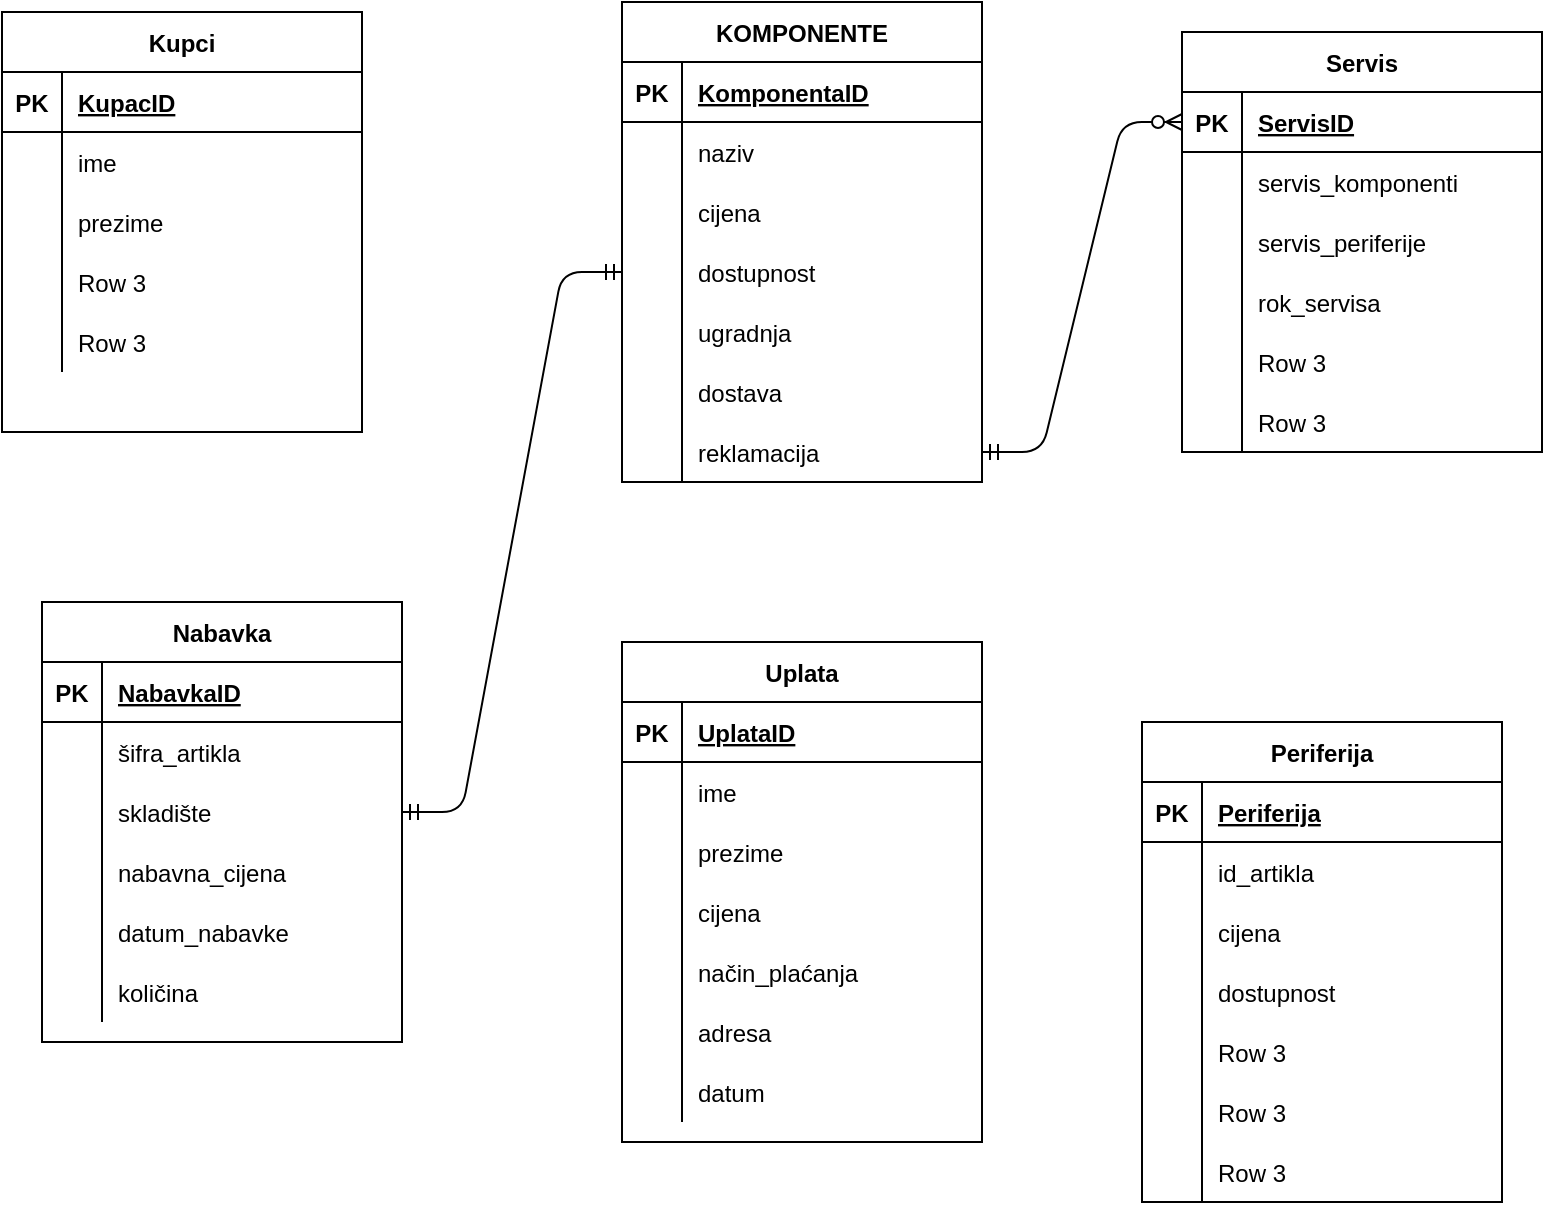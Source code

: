 <mxfile version="15.3.0" type="github">
  <diagram id="PAURH-QYAaBXtx5Qd6wN" name="Page-1">
    <mxGraphModel dx="1019" dy="555" grid="1" gridSize="10" guides="1" tooltips="1" connect="1" arrows="1" fold="1" page="1" pageScale="1" pageWidth="850" pageHeight="1100" math="0" shadow="0">
      <root>
        <mxCell id="0" />
        <mxCell id="1" parent="0" />
        <mxCell id="Yslhy3tIrCZkMZqKm0hO-14" value="Kupci" style="shape=table;startSize=30;container=1;collapsible=1;childLayout=tableLayout;fixedRows=1;rowLines=0;fontStyle=1;align=center;resizeLast=1;" parent="1" vertex="1">
          <mxGeometry x="40" y="85" width="180" height="210" as="geometry" />
        </mxCell>
        <mxCell id="Yslhy3tIrCZkMZqKm0hO-15" value="" style="shape=partialRectangle;collapsible=0;dropTarget=0;pointerEvents=0;fillColor=none;top=0;left=0;bottom=1;right=0;points=[[0,0.5],[1,0.5]];portConstraint=eastwest;" parent="Yslhy3tIrCZkMZqKm0hO-14" vertex="1">
          <mxGeometry y="30" width="180" height="30" as="geometry" />
        </mxCell>
        <mxCell id="Yslhy3tIrCZkMZqKm0hO-16" value="PK" style="shape=partialRectangle;connectable=0;fillColor=none;top=0;left=0;bottom=0;right=0;fontStyle=1;overflow=hidden;" parent="Yslhy3tIrCZkMZqKm0hO-15" vertex="1">
          <mxGeometry width="30" height="30" as="geometry">
            <mxRectangle width="30" height="30" as="alternateBounds" />
          </mxGeometry>
        </mxCell>
        <mxCell id="Yslhy3tIrCZkMZqKm0hO-17" value="KupacID" style="shape=partialRectangle;connectable=0;fillColor=none;top=0;left=0;bottom=0;right=0;align=left;spacingLeft=6;fontStyle=5;overflow=hidden;" parent="Yslhy3tIrCZkMZqKm0hO-15" vertex="1">
          <mxGeometry x="30" width="150" height="30" as="geometry">
            <mxRectangle width="150" height="30" as="alternateBounds" />
          </mxGeometry>
        </mxCell>
        <mxCell id="Yslhy3tIrCZkMZqKm0hO-18" value="" style="shape=partialRectangle;collapsible=0;dropTarget=0;pointerEvents=0;fillColor=none;top=0;left=0;bottom=0;right=0;points=[[0,0.5],[1,0.5]];portConstraint=eastwest;" parent="Yslhy3tIrCZkMZqKm0hO-14" vertex="1">
          <mxGeometry y="60" width="180" height="30" as="geometry" />
        </mxCell>
        <mxCell id="Yslhy3tIrCZkMZqKm0hO-19" value="" style="shape=partialRectangle;connectable=0;fillColor=none;top=0;left=0;bottom=0;right=0;editable=1;overflow=hidden;" parent="Yslhy3tIrCZkMZqKm0hO-18" vertex="1">
          <mxGeometry width="30" height="30" as="geometry">
            <mxRectangle width="30" height="30" as="alternateBounds" />
          </mxGeometry>
        </mxCell>
        <mxCell id="Yslhy3tIrCZkMZqKm0hO-20" value="ime" style="shape=partialRectangle;connectable=0;fillColor=none;top=0;left=0;bottom=0;right=0;align=left;spacingLeft=6;overflow=hidden;" parent="Yslhy3tIrCZkMZqKm0hO-18" vertex="1">
          <mxGeometry x="30" width="150" height="30" as="geometry">
            <mxRectangle width="150" height="30" as="alternateBounds" />
          </mxGeometry>
        </mxCell>
        <mxCell id="Yslhy3tIrCZkMZqKm0hO-21" value="" style="shape=partialRectangle;collapsible=0;dropTarget=0;pointerEvents=0;fillColor=none;top=0;left=0;bottom=0;right=0;points=[[0,0.5],[1,0.5]];portConstraint=eastwest;" parent="Yslhy3tIrCZkMZqKm0hO-14" vertex="1">
          <mxGeometry y="90" width="180" height="30" as="geometry" />
        </mxCell>
        <mxCell id="Yslhy3tIrCZkMZqKm0hO-22" value="" style="shape=partialRectangle;connectable=0;fillColor=none;top=0;left=0;bottom=0;right=0;editable=1;overflow=hidden;" parent="Yslhy3tIrCZkMZqKm0hO-21" vertex="1">
          <mxGeometry width="30" height="30" as="geometry">
            <mxRectangle width="30" height="30" as="alternateBounds" />
          </mxGeometry>
        </mxCell>
        <mxCell id="Yslhy3tIrCZkMZqKm0hO-23" value="prezime" style="shape=partialRectangle;connectable=0;fillColor=none;top=0;left=0;bottom=0;right=0;align=left;spacingLeft=6;overflow=hidden;" parent="Yslhy3tIrCZkMZqKm0hO-21" vertex="1">
          <mxGeometry x="30" width="150" height="30" as="geometry">
            <mxRectangle width="150" height="30" as="alternateBounds" />
          </mxGeometry>
        </mxCell>
        <mxCell id="Yslhy3tIrCZkMZqKm0hO-24" value="" style="shape=partialRectangle;collapsible=0;dropTarget=0;pointerEvents=0;fillColor=none;top=0;left=0;bottom=0;right=0;points=[[0,0.5],[1,0.5]];portConstraint=eastwest;" parent="Yslhy3tIrCZkMZqKm0hO-14" vertex="1">
          <mxGeometry y="120" width="180" height="30" as="geometry" />
        </mxCell>
        <mxCell id="Yslhy3tIrCZkMZqKm0hO-25" value="" style="shape=partialRectangle;connectable=0;fillColor=none;top=0;left=0;bottom=0;right=0;editable=1;overflow=hidden;" parent="Yslhy3tIrCZkMZqKm0hO-24" vertex="1">
          <mxGeometry width="30" height="30" as="geometry">
            <mxRectangle width="30" height="30" as="alternateBounds" />
          </mxGeometry>
        </mxCell>
        <mxCell id="Yslhy3tIrCZkMZqKm0hO-26" value="Row 3" style="shape=partialRectangle;connectable=0;fillColor=none;top=0;left=0;bottom=0;right=0;align=left;spacingLeft=6;overflow=hidden;" parent="Yslhy3tIrCZkMZqKm0hO-24" vertex="1">
          <mxGeometry x="30" width="150" height="30" as="geometry">
            <mxRectangle width="150" height="30" as="alternateBounds" />
          </mxGeometry>
        </mxCell>
        <mxCell id="8AgJ1wSXoi3J1mDI-W0O-97" value="" style="shape=partialRectangle;collapsible=0;dropTarget=0;pointerEvents=0;fillColor=none;top=0;left=0;bottom=0;right=0;points=[[0,0.5],[1,0.5]];portConstraint=eastwest;" vertex="1" parent="Yslhy3tIrCZkMZqKm0hO-14">
          <mxGeometry y="150" width="180" height="30" as="geometry" />
        </mxCell>
        <mxCell id="8AgJ1wSXoi3J1mDI-W0O-98" value="" style="shape=partialRectangle;connectable=0;fillColor=none;top=0;left=0;bottom=0;right=0;editable=1;overflow=hidden;" vertex="1" parent="8AgJ1wSXoi3J1mDI-W0O-97">
          <mxGeometry width="30" height="30" as="geometry">
            <mxRectangle width="30" height="30" as="alternateBounds" />
          </mxGeometry>
        </mxCell>
        <mxCell id="8AgJ1wSXoi3J1mDI-W0O-99" value="Row 3" style="shape=partialRectangle;connectable=0;fillColor=none;top=0;left=0;bottom=0;right=0;align=left;spacingLeft=6;overflow=hidden;" vertex="1" parent="8AgJ1wSXoi3J1mDI-W0O-97">
          <mxGeometry x="30" width="150" height="30" as="geometry">
            <mxRectangle width="150" height="30" as="alternateBounds" />
          </mxGeometry>
        </mxCell>
        <mxCell id="Yslhy3tIrCZkMZqKm0hO-27" value="Servis" style="shape=table;startSize=30;container=1;collapsible=1;childLayout=tableLayout;fixedRows=1;rowLines=0;fontStyle=1;align=center;resizeLast=1;" parent="1" vertex="1">
          <mxGeometry x="630" y="95" width="180" height="210" as="geometry" />
        </mxCell>
        <mxCell id="Yslhy3tIrCZkMZqKm0hO-28" value="" style="shape=partialRectangle;collapsible=0;dropTarget=0;pointerEvents=0;fillColor=none;top=0;left=0;bottom=1;right=0;points=[[0,0.5],[1,0.5]];portConstraint=eastwest;" parent="Yslhy3tIrCZkMZqKm0hO-27" vertex="1">
          <mxGeometry y="30" width="180" height="30" as="geometry" />
        </mxCell>
        <mxCell id="Yslhy3tIrCZkMZqKm0hO-29" value="PK" style="shape=partialRectangle;connectable=0;fillColor=none;top=0;left=0;bottom=0;right=0;fontStyle=1;overflow=hidden;" parent="Yslhy3tIrCZkMZqKm0hO-28" vertex="1">
          <mxGeometry width="30" height="30" as="geometry">
            <mxRectangle width="30" height="30" as="alternateBounds" />
          </mxGeometry>
        </mxCell>
        <mxCell id="Yslhy3tIrCZkMZqKm0hO-30" value="ServisID" style="shape=partialRectangle;connectable=0;fillColor=none;top=0;left=0;bottom=0;right=0;align=left;spacingLeft=6;fontStyle=5;overflow=hidden;" parent="Yslhy3tIrCZkMZqKm0hO-28" vertex="1">
          <mxGeometry x="30" width="150" height="30" as="geometry">
            <mxRectangle width="150" height="30" as="alternateBounds" />
          </mxGeometry>
        </mxCell>
        <mxCell id="Yslhy3tIrCZkMZqKm0hO-31" value="" style="shape=partialRectangle;collapsible=0;dropTarget=0;pointerEvents=0;fillColor=none;top=0;left=0;bottom=0;right=0;points=[[0,0.5],[1,0.5]];portConstraint=eastwest;" parent="Yslhy3tIrCZkMZqKm0hO-27" vertex="1">
          <mxGeometry y="60" width="180" height="30" as="geometry" />
        </mxCell>
        <mxCell id="Yslhy3tIrCZkMZqKm0hO-32" value="" style="shape=partialRectangle;connectable=0;fillColor=none;top=0;left=0;bottom=0;right=0;editable=1;overflow=hidden;" parent="Yslhy3tIrCZkMZqKm0hO-31" vertex="1">
          <mxGeometry width="30" height="30" as="geometry">
            <mxRectangle width="30" height="30" as="alternateBounds" />
          </mxGeometry>
        </mxCell>
        <mxCell id="Yslhy3tIrCZkMZqKm0hO-33" value="servis_komponenti" style="shape=partialRectangle;connectable=0;fillColor=none;top=0;left=0;bottom=0;right=0;align=left;spacingLeft=6;overflow=hidden;" parent="Yslhy3tIrCZkMZqKm0hO-31" vertex="1">
          <mxGeometry x="30" width="150" height="30" as="geometry">
            <mxRectangle width="150" height="30" as="alternateBounds" />
          </mxGeometry>
        </mxCell>
        <mxCell id="Yslhy3tIrCZkMZqKm0hO-34" value="" style="shape=partialRectangle;collapsible=0;dropTarget=0;pointerEvents=0;fillColor=none;top=0;left=0;bottom=0;right=0;points=[[0,0.5],[1,0.5]];portConstraint=eastwest;" parent="Yslhy3tIrCZkMZqKm0hO-27" vertex="1">
          <mxGeometry y="90" width="180" height="30" as="geometry" />
        </mxCell>
        <mxCell id="Yslhy3tIrCZkMZqKm0hO-35" value="" style="shape=partialRectangle;connectable=0;fillColor=none;top=0;left=0;bottom=0;right=0;editable=1;overflow=hidden;" parent="Yslhy3tIrCZkMZqKm0hO-34" vertex="1">
          <mxGeometry width="30" height="30" as="geometry">
            <mxRectangle width="30" height="30" as="alternateBounds" />
          </mxGeometry>
        </mxCell>
        <mxCell id="Yslhy3tIrCZkMZqKm0hO-36" value="servis_periferije" style="shape=partialRectangle;connectable=0;fillColor=none;top=0;left=0;bottom=0;right=0;align=left;spacingLeft=6;overflow=hidden;" parent="Yslhy3tIrCZkMZqKm0hO-34" vertex="1">
          <mxGeometry x="30" width="150" height="30" as="geometry">
            <mxRectangle width="150" height="30" as="alternateBounds" />
          </mxGeometry>
        </mxCell>
        <mxCell id="Yslhy3tIrCZkMZqKm0hO-37" value="" style="shape=partialRectangle;collapsible=0;dropTarget=0;pointerEvents=0;fillColor=none;top=0;left=0;bottom=0;right=0;points=[[0,0.5],[1,0.5]];portConstraint=eastwest;" parent="Yslhy3tIrCZkMZqKm0hO-27" vertex="1">
          <mxGeometry y="120" width="180" height="30" as="geometry" />
        </mxCell>
        <mxCell id="Yslhy3tIrCZkMZqKm0hO-38" value="" style="shape=partialRectangle;connectable=0;fillColor=none;top=0;left=0;bottom=0;right=0;editable=1;overflow=hidden;" parent="Yslhy3tIrCZkMZqKm0hO-37" vertex="1">
          <mxGeometry width="30" height="30" as="geometry">
            <mxRectangle width="30" height="30" as="alternateBounds" />
          </mxGeometry>
        </mxCell>
        <mxCell id="Yslhy3tIrCZkMZqKm0hO-39" value="rok_servisa" style="shape=partialRectangle;connectable=0;fillColor=none;top=0;left=0;bottom=0;right=0;align=left;spacingLeft=6;overflow=hidden;" parent="Yslhy3tIrCZkMZqKm0hO-37" vertex="1">
          <mxGeometry x="30" width="150" height="30" as="geometry">
            <mxRectangle width="150" height="30" as="alternateBounds" />
          </mxGeometry>
        </mxCell>
        <mxCell id="8AgJ1wSXoi3J1mDI-W0O-81" value="" style="shape=partialRectangle;collapsible=0;dropTarget=0;pointerEvents=0;fillColor=none;top=0;left=0;bottom=0;right=0;points=[[0,0.5],[1,0.5]];portConstraint=eastwest;" vertex="1" parent="Yslhy3tIrCZkMZqKm0hO-27">
          <mxGeometry y="150" width="180" height="30" as="geometry" />
        </mxCell>
        <mxCell id="8AgJ1wSXoi3J1mDI-W0O-82" value="" style="shape=partialRectangle;connectable=0;fillColor=none;top=0;left=0;bottom=0;right=0;editable=1;overflow=hidden;" vertex="1" parent="8AgJ1wSXoi3J1mDI-W0O-81">
          <mxGeometry width="30" height="30" as="geometry">
            <mxRectangle width="30" height="30" as="alternateBounds" />
          </mxGeometry>
        </mxCell>
        <mxCell id="8AgJ1wSXoi3J1mDI-W0O-83" value="Row 3" style="shape=partialRectangle;connectable=0;fillColor=none;top=0;left=0;bottom=0;right=0;align=left;spacingLeft=6;overflow=hidden;" vertex="1" parent="8AgJ1wSXoi3J1mDI-W0O-81">
          <mxGeometry x="30" width="150" height="30" as="geometry">
            <mxRectangle width="150" height="30" as="alternateBounds" />
          </mxGeometry>
        </mxCell>
        <mxCell id="8AgJ1wSXoi3J1mDI-W0O-84" value="" style="shape=partialRectangle;collapsible=0;dropTarget=0;pointerEvents=0;fillColor=none;top=0;left=0;bottom=0;right=0;points=[[0,0.5],[1,0.5]];portConstraint=eastwest;" vertex="1" parent="Yslhy3tIrCZkMZqKm0hO-27">
          <mxGeometry y="180" width="180" height="30" as="geometry" />
        </mxCell>
        <mxCell id="8AgJ1wSXoi3J1mDI-W0O-85" value="" style="shape=partialRectangle;connectable=0;fillColor=none;top=0;left=0;bottom=0;right=0;editable=1;overflow=hidden;" vertex="1" parent="8AgJ1wSXoi3J1mDI-W0O-84">
          <mxGeometry width="30" height="30" as="geometry">
            <mxRectangle width="30" height="30" as="alternateBounds" />
          </mxGeometry>
        </mxCell>
        <mxCell id="8AgJ1wSXoi3J1mDI-W0O-86" value="Row 3" style="shape=partialRectangle;connectable=0;fillColor=none;top=0;left=0;bottom=0;right=0;align=left;spacingLeft=6;overflow=hidden;" vertex="1" parent="8AgJ1wSXoi3J1mDI-W0O-84">
          <mxGeometry x="30" width="150" height="30" as="geometry">
            <mxRectangle width="150" height="30" as="alternateBounds" />
          </mxGeometry>
        </mxCell>
        <mxCell id="Yslhy3tIrCZkMZqKm0hO-40" value="Uplata" style="shape=table;startSize=30;container=1;collapsible=1;childLayout=tableLayout;fixedRows=1;rowLines=0;fontStyle=1;align=center;resizeLast=1;" parent="1" vertex="1">
          <mxGeometry x="350" y="400" width="180" height="250" as="geometry" />
        </mxCell>
        <mxCell id="Yslhy3tIrCZkMZqKm0hO-41" value="" style="shape=partialRectangle;collapsible=0;dropTarget=0;pointerEvents=0;fillColor=none;top=0;left=0;bottom=1;right=0;points=[[0,0.5],[1,0.5]];portConstraint=eastwest;" parent="Yslhy3tIrCZkMZqKm0hO-40" vertex="1">
          <mxGeometry y="30" width="180" height="30" as="geometry" />
        </mxCell>
        <mxCell id="Yslhy3tIrCZkMZqKm0hO-42" value="PK" style="shape=partialRectangle;connectable=0;fillColor=none;top=0;left=0;bottom=0;right=0;fontStyle=1;overflow=hidden;" parent="Yslhy3tIrCZkMZqKm0hO-41" vertex="1">
          <mxGeometry width="30" height="30" as="geometry">
            <mxRectangle width="30" height="30" as="alternateBounds" />
          </mxGeometry>
        </mxCell>
        <mxCell id="Yslhy3tIrCZkMZqKm0hO-43" value="UplataID" style="shape=partialRectangle;connectable=0;fillColor=none;top=0;left=0;bottom=0;right=0;align=left;spacingLeft=6;fontStyle=5;overflow=hidden;" parent="Yslhy3tIrCZkMZqKm0hO-41" vertex="1">
          <mxGeometry x="30" width="150" height="30" as="geometry">
            <mxRectangle width="150" height="30" as="alternateBounds" />
          </mxGeometry>
        </mxCell>
        <mxCell id="Yslhy3tIrCZkMZqKm0hO-44" value="" style="shape=partialRectangle;collapsible=0;dropTarget=0;pointerEvents=0;fillColor=none;top=0;left=0;bottom=0;right=0;points=[[0,0.5],[1,0.5]];portConstraint=eastwest;" parent="Yslhy3tIrCZkMZqKm0hO-40" vertex="1">
          <mxGeometry y="60" width="180" height="30" as="geometry" />
        </mxCell>
        <mxCell id="Yslhy3tIrCZkMZqKm0hO-45" value="" style="shape=partialRectangle;connectable=0;fillColor=none;top=0;left=0;bottom=0;right=0;editable=1;overflow=hidden;" parent="Yslhy3tIrCZkMZqKm0hO-44" vertex="1">
          <mxGeometry width="30" height="30" as="geometry">
            <mxRectangle width="30" height="30" as="alternateBounds" />
          </mxGeometry>
        </mxCell>
        <mxCell id="Yslhy3tIrCZkMZqKm0hO-46" value="ime" style="shape=partialRectangle;connectable=0;fillColor=none;top=0;left=0;bottom=0;right=0;align=left;spacingLeft=6;overflow=hidden;" parent="Yslhy3tIrCZkMZqKm0hO-44" vertex="1">
          <mxGeometry x="30" width="150" height="30" as="geometry">
            <mxRectangle width="150" height="30" as="alternateBounds" />
          </mxGeometry>
        </mxCell>
        <mxCell id="Yslhy3tIrCZkMZqKm0hO-47" value="" style="shape=partialRectangle;collapsible=0;dropTarget=0;pointerEvents=0;fillColor=none;top=0;left=0;bottom=0;right=0;points=[[0,0.5],[1,0.5]];portConstraint=eastwest;" parent="Yslhy3tIrCZkMZqKm0hO-40" vertex="1">
          <mxGeometry y="90" width="180" height="30" as="geometry" />
        </mxCell>
        <mxCell id="Yslhy3tIrCZkMZqKm0hO-48" value="" style="shape=partialRectangle;connectable=0;fillColor=none;top=0;left=0;bottom=0;right=0;editable=1;overflow=hidden;" parent="Yslhy3tIrCZkMZqKm0hO-47" vertex="1">
          <mxGeometry width="30" height="30" as="geometry">
            <mxRectangle width="30" height="30" as="alternateBounds" />
          </mxGeometry>
        </mxCell>
        <mxCell id="Yslhy3tIrCZkMZqKm0hO-49" value="prezime" style="shape=partialRectangle;connectable=0;fillColor=none;top=0;left=0;bottom=0;right=0;align=left;spacingLeft=6;overflow=hidden;" parent="Yslhy3tIrCZkMZqKm0hO-47" vertex="1">
          <mxGeometry x="30" width="150" height="30" as="geometry">
            <mxRectangle width="150" height="30" as="alternateBounds" />
          </mxGeometry>
        </mxCell>
        <mxCell id="Yslhy3tIrCZkMZqKm0hO-50" value="" style="shape=partialRectangle;collapsible=0;dropTarget=0;pointerEvents=0;fillColor=none;top=0;left=0;bottom=0;right=0;points=[[0,0.5],[1,0.5]];portConstraint=eastwest;" parent="Yslhy3tIrCZkMZqKm0hO-40" vertex="1">
          <mxGeometry y="120" width="180" height="30" as="geometry" />
        </mxCell>
        <mxCell id="Yslhy3tIrCZkMZqKm0hO-51" value="" style="shape=partialRectangle;connectable=0;fillColor=none;top=0;left=0;bottom=0;right=0;editable=1;overflow=hidden;" parent="Yslhy3tIrCZkMZqKm0hO-50" vertex="1">
          <mxGeometry width="30" height="30" as="geometry">
            <mxRectangle width="30" height="30" as="alternateBounds" />
          </mxGeometry>
        </mxCell>
        <mxCell id="Yslhy3tIrCZkMZqKm0hO-52" value="cijena" style="shape=partialRectangle;connectable=0;fillColor=none;top=0;left=0;bottom=0;right=0;align=left;spacingLeft=6;overflow=hidden;" parent="Yslhy3tIrCZkMZqKm0hO-50" vertex="1">
          <mxGeometry x="30" width="150" height="30" as="geometry">
            <mxRectangle width="150" height="30" as="alternateBounds" />
          </mxGeometry>
        </mxCell>
        <mxCell id="8AgJ1wSXoi3J1mDI-W0O-69" value="" style="shape=partialRectangle;collapsible=0;dropTarget=0;pointerEvents=0;fillColor=none;top=0;left=0;bottom=0;right=0;points=[[0,0.5],[1,0.5]];portConstraint=eastwest;" vertex="1" parent="Yslhy3tIrCZkMZqKm0hO-40">
          <mxGeometry y="150" width="180" height="30" as="geometry" />
        </mxCell>
        <mxCell id="8AgJ1wSXoi3J1mDI-W0O-70" value="" style="shape=partialRectangle;connectable=0;fillColor=none;top=0;left=0;bottom=0;right=0;editable=1;overflow=hidden;" vertex="1" parent="8AgJ1wSXoi3J1mDI-W0O-69">
          <mxGeometry width="30" height="30" as="geometry">
            <mxRectangle width="30" height="30" as="alternateBounds" />
          </mxGeometry>
        </mxCell>
        <mxCell id="8AgJ1wSXoi3J1mDI-W0O-71" value="način_plaćanja" style="shape=partialRectangle;connectable=0;fillColor=none;top=0;left=0;bottom=0;right=0;align=left;spacingLeft=6;overflow=hidden;" vertex="1" parent="8AgJ1wSXoi3J1mDI-W0O-69">
          <mxGeometry x="30" width="150" height="30" as="geometry">
            <mxRectangle width="150" height="30" as="alternateBounds" />
          </mxGeometry>
        </mxCell>
        <mxCell id="8AgJ1wSXoi3J1mDI-W0O-72" value="" style="shape=partialRectangle;collapsible=0;dropTarget=0;pointerEvents=0;fillColor=none;top=0;left=0;bottom=0;right=0;points=[[0,0.5],[1,0.5]];portConstraint=eastwest;" vertex="1" parent="Yslhy3tIrCZkMZqKm0hO-40">
          <mxGeometry y="180" width="180" height="30" as="geometry" />
        </mxCell>
        <mxCell id="8AgJ1wSXoi3J1mDI-W0O-73" value="" style="shape=partialRectangle;connectable=0;fillColor=none;top=0;left=0;bottom=0;right=0;editable=1;overflow=hidden;" vertex="1" parent="8AgJ1wSXoi3J1mDI-W0O-72">
          <mxGeometry width="30" height="30" as="geometry">
            <mxRectangle width="30" height="30" as="alternateBounds" />
          </mxGeometry>
        </mxCell>
        <mxCell id="8AgJ1wSXoi3J1mDI-W0O-74" value="adresa" style="shape=partialRectangle;connectable=0;fillColor=none;top=0;left=0;bottom=0;right=0;align=left;spacingLeft=6;overflow=hidden;" vertex="1" parent="8AgJ1wSXoi3J1mDI-W0O-72">
          <mxGeometry x="30" width="150" height="30" as="geometry">
            <mxRectangle width="150" height="30" as="alternateBounds" />
          </mxGeometry>
        </mxCell>
        <mxCell id="8AgJ1wSXoi3J1mDI-W0O-102" value="" style="shape=partialRectangle;collapsible=0;dropTarget=0;pointerEvents=0;fillColor=none;top=0;left=0;bottom=0;right=0;points=[[0,0.5],[1,0.5]];portConstraint=eastwest;" vertex="1" parent="Yslhy3tIrCZkMZqKm0hO-40">
          <mxGeometry y="210" width="180" height="30" as="geometry" />
        </mxCell>
        <mxCell id="8AgJ1wSXoi3J1mDI-W0O-103" value="" style="shape=partialRectangle;connectable=0;fillColor=none;top=0;left=0;bottom=0;right=0;editable=1;overflow=hidden;" vertex="1" parent="8AgJ1wSXoi3J1mDI-W0O-102">
          <mxGeometry width="30" height="30" as="geometry">
            <mxRectangle width="30" height="30" as="alternateBounds" />
          </mxGeometry>
        </mxCell>
        <mxCell id="8AgJ1wSXoi3J1mDI-W0O-104" value="datum" style="shape=partialRectangle;connectable=0;fillColor=none;top=0;left=0;bottom=0;right=0;align=left;spacingLeft=6;overflow=hidden;" vertex="1" parent="8AgJ1wSXoi3J1mDI-W0O-102">
          <mxGeometry x="30" width="150" height="30" as="geometry">
            <mxRectangle width="150" height="30" as="alternateBounds" />
          </mxGeometry>
        </mxCell>
        <mxCell id="8AgJ1wSXoi3J1mDI-W0O-1" value="Periferija" style="shape=table;startSize=30;container=1;collapsible=1;childLayout=tableLayout;fixedRows=1;rowLines=0;fontStyle=1;align=center;resizeLast=1;" vertex="1" parent="1">
          <mxGeometry x="610" y="440" width="180" height="240" as="geometry" />
        </mxCell>
        <mxCell id="8AgJ1wSXoi3J1mDI-W0O-2" value="" style="shape=partialRectangle;collapsible=0;dropTarget=0;pointerEvents=0;fillColor=none;top=0;left=0;bottom=1;right=0;points=[[0,0.5],[1,0.5]];portConstraint=eastwest;" vertex="1" parent="8AgJ1wSXoi3J1mDI-W0O-1">
          <mxGeometry y="30" width="180" height="30" as="geometry" />
        </mxCell>
        <mxCell id="8AgJ1wSXoi3J1mDI-W0O-3" value="PK" style="shape=partialRectangle;connectable=0;fillColor=none;top=0;left=0;bottom=0;right=0;fontStyle=1;overflow=hidden;" vertex="1" parent="8AgJ1wSXoi3J1mDI-W0O-2">
          <mxGeometry width="30" height="30" as="geometry">
            <mxRectangle width="30" height="30" as="alternateBounds" />
          </mxGeometry>
        </mxCell>
        <mxCell id="8AgJ1wSXoi3J1mDI-W0O-4" value="Periferija" style="shape=partialRectangle;connectable=0;fillColor=none;top=0;left=0;bottom=0;right=0;align=left;spacingLeft=6;fontStyle=5;overflow=hidden;" vertex="1" parent="8AgJ1wSXoi3J1mDI-W0O-2">
          <mxGeometry x="30" width="150" height="30" as="geometry">
            <mxRectangle width="150" height="30" as="alternateBounds" />
          </mxGeometry>
        </mxCell>
        <mxCell id="8AgJ1wSXoi3J1mDI-W0O-5" value="" style="shape=partialRectangle;collapsible=0;dropTarget=0;pointerEvents=0;fillColor=none;top=0;left=0;bottom=0;right=0;points=[[0,0.5],[1,0.5]];portConstraint=eastwest;" vertex="1" parent="8AgJ1wSXoi3J1mDI-W0O-1">
          <mxGeometry y="60" width="180" height="30" as="geometry" />
        </mxCell>
        <mxCell id="8AgJ1wSXoi3J1mDI-W0O-6" value="" style="shape=partialRectangle;connectable=0;fillColor=none;top=0;left=0;bottom=0;right=0;editable=1;overflow=hidden;" vertex="1" parent="8AgJ1wSXoi3J1mDI-W0O-5">
          <mxGeometry width="30" height="30" as="geometry">
            <mxRectangle width="30" height="30" as="alternateBounds" />
          </mxGeometry>
        </mxCell>
        <mxCell id="8AgJ1wSXoi3J1mDI-W0O-7" value="id_artikla" style="shape=partialRectangle;connectable=0;fillColor=none;top=0;left=0;bottom=0;right=0;align=left;spacingLeft=6;overflow=hidden;" vertex="1" parent="8AgJ1wSXoi3J1mDI-W0O-5">
          <mxGeometry x="30" width="150" height="30" as="geometry">
            <mxRectangle width="150" height="30" as="alternateBounds" />
          </mxGeometry>
        </mxCell>
        <mxCell id="8AgJ1wSXoi3J1mDI-W0O-8" value="" style="shape=partialRectangle;collapsible=0;dropTarget=0;pointerEvents=0;fillColor=none;top=0;left=0;bottom=0;right=0;points=[[0,0.5],[1,0.5]];portConstraint=eastwest;" vertex="1" parent="8AgJ1wSXoi3J1mDI-W0O-1">
          <mxGeometry y="90" width="180" height="30" as="geometry" />
        </mxCell>
        <mxCell id="8AgJ1wSXoi3J1mDI-W0O-9" value="" style="shape=partialRectangle;connectable=0;fillColor=none;top=0;left=0;bottom=0;right=0;editable=1;overflow=hidden;" vertex="1" parent="8AgJ1wSXoi3J1mDI-W0O-8">
          <mxGeometry width="30" height="30" as="geometry">
            <mxRectangle width="30" height="30" as="alternateBounds" />
          </mxGeometry>
        </mxCell>
        <mxCell id="8AgJ1wSXoi3J1mDI-W0O-10" value="cijena" style="shape=partialRectangle;connectable=0;fillColor=none;top=0;left=0;bottom=0;right=0;align=left;spacingLeft=6;overflow=hidden;" vertex="1" parent="8AgJ1wSXoi3J1mDI-W0O-8">
          <mxGeometry x="30" width="150" height="30" as="geometry">
            <mxRectangle width="150" height="30" as="alternateBounds" />
          </mxGeometry>
        </mxCell>
        <mxCell id="8AgJ1wSXoi3J1mDI-W0O-11" value="" style="shape=partialRectangle;collapsible=0;dropTarget=0;pointerEvents=0;fillColor=none;top=0;left=0;bottom=0;right=0;points=[[0,0.5],[1,0.5]];portConstraint=eastwest;" vertex="1" parent="8AgJ1wSXoi3J1mDI-W0O-1">
          <mxGeometry y="120" width="180" height="30" as="geometry" />
        </mxCell>
        <mxCell id="8AgJ1wSXoi3J1mDI-W0O-12" value="" style="shape=partialRectangle;connectable=0;fillColor=none;top=0;left=0;bottom=0;right=0;editable=1;overflow=hidden;" vertex="1" parent="8AgJ1wSXoi3J1mDI-W0O-11">
          <mxGeometry width="30" height="30" as="geometry">
            <mxRectangle width="30" height="30" as="alternateBounds" />
          </mxGeometry>
        </mxCell>
        <mxCell id="8AgJ1wSXoi3J1mDI-W0O-13" value="dostupnost" style="shape=partialRectangle;connectable=0;fillColor=none;top=0;left=0;bottom=0;right=0;align=left;spacingLeft=6;overflow=hidden;" vertex="1" parent="8AgJ1wSXoi3J1mDI-W0O-11">
          <mxGeometry x="30" width="150" height="30" as="geometry">
            <mxRectangle width="150" height="30" as="alternateBounds" />
          </mxGeometry>
        </mxCell>
        <mxCell id="8AgJ1wSXoi3J1mDI-W0O-29" value="" style="shape=partialRectangle;collapsible=0;dropTarget=0;pointerEvents=0;fillColor=none;top=0;left=0;bottom=0;right=0;points=[[0,0.5],[1,0.5]];portConstraint=eastwest;" vertex="1" parent="8AgJ1wSXoi3J1mDI-W0O-1">
          <mxGeometry y="150" width="180" height="30" as="geometry" />
        </mxCell>
        <mxCell id="8AgJ1wSXoi3J1mDI-W0O-30" value="" style="shape=partialRectangle;connectable=0;fillColor=none;top=0;left=0;bottom=0;right=0;editable=1;overflow=hidden;" vertex="1" parent="8AgJ1wSXoi3J1mDI-W0O-29">
          <mxGeometry width="30" height="30" as="geometry">
            <mxRectangle width="30" height="30" as="alternateBounds" />
          </mxGeometry>
        </mxCell>
        <mxCell id="8AgJ1wSXoi3J1mDI-W0O-31" value="Row 3" style="shape=partialRectangle;connectable=0;fillColor=none;top=0;left=0;bottom=0;right=0;align=left;spacingLeft=6;overflow=hidden;" vertex="1" parent="8AgJ1wSXoi3J1mDI-W0O-29">
          <mxGeometry x="30" width="150" height="30" as="geometry">
            <mxRectangle width="150" height="30" as="alternateBounds" />
          </mxGeometry>
        </mxCell>
        <mxCell id="8AgJ1wSXoi3J1mDI-W0O-91" value="" style="shape=partialRectangle;collapsible=0;dropTarget=0;pointerEvents=0;fillColor=none;top=0;left=0;bottom=0;right=0;points=[[0,0.5],[1,0.5]];portConstraint=eastwest;" vertex="1" parent="8AgJ1wSXoi3J1mDI-W0O-1">
          <mxGeometry y="180" width="180" height="30" as="geometry" />
        </mxCell>
        <mxCell id="8AgJ1wSXoi3J1mDI-W0O-92" value="" style="shape=partialRectangle;connectable=0;fillColor=none;top=0;left=0;bottom=0;right=0;editable=1;overflow=hidden;" vertex="1" parent="8AgJ1wSXoi3J1mDI-W0O-91">
          <mxGeometry width="30" height="30" as="geometry">
            <mxRectangle width="30" height="30" as="alternateBounds" />
          </mxGeometry>
        </mxCell>
        <mxCell id="8AgJ1wSXoi3J1mDI-W0O-93" value="Row 3" style="shape=partialRectangle;connectable=0;fillColor=none;top=0;left=0;bottom=0;right=0;align=left;spacingLeft=6;overflow=hidden;" vertex="1" parent="8AgJ1wSXoi3J1mDI-W0O-91">
          <mxGeometry x="30" width="150" height="30" as="geometry">
            <mxRectangle width="150" height="30" as="alternateBounds" />
          </mxGeometry>
        </mxCell>
        <mxCell id="8AgJ1wSXoi3J1mDI-W0O-94" value="" style="shape=partialRectangle;collapsible=0;dropTarget=0;pointerEvents=0;fillColor=none;top=0;left=0;bottom=0;right=0;points=[[0,0.5],[1,0.5]];portConstraint=eastwest;" vertex="1" parent="8AgJ1wSXoi3J1mDI-W0O-1">
          <mxGeometry y="210" width="180" height="30" as="geometry" />
        </mxCell>
        <mxCell id="8AgJ1wSXoi3J1mDI-W0O-95" value="" style="shape=partialRectangle;connectable=0;fillColor=none;top=0;left=0;bottom=0;right=0;editable=1;overflow=hidden;" vertex="1" parent="8AgJ1wSXoi3J1mDI-W0O-94">
          <mxGeometry width="30" height="30" as="geometry">
            <mxRectangle width="30" height="30" as="alternateBounds" />
          </mxGeometry>
        </mxCell>
        <mxCell id="8AgJ1wSXoi3J1mDI-W0O-96" value="Row 3" style="shape=partialRectangle;connectable=0;fillColor=none;top=0;left=0;bottom=0;right=0;align=left;spacingLeft=6;overflow=hidden;" vertex="1" parent="8AgJ1wSXoi3J1mDI-W0O-94">
          <mxGeometry x="30" width="150" height="30" as="geometry">
            <mxRectangle width="150" height="30" as="alternateBounds" />
          </mxGeometry>
        </mxCell>
        <mxCell id="8AgJ1wSXoi3J1mDI-W0O-14" value="Nabavka" style="shape=table;startSize=30;container=1;collapsible=1;childLayout=tableLayout;fixedRows=1;rowLines=0;fontStyle=1;align=center;resizeLast=1;" vertex="1" parent="1">
          <mxGeometry x="60" y="380" width="180" height="220" as="geometry" />
        </mxCell>
        <mxCell id="8AgJ1wSXoi3J1mDI-W0O-15" value="" style="shape=partialRectangle;collapsible=0;dropTarget=0;pointerEvents=0;fillColor=none;top=0;left=0;bottom=1;right=0;points=[[0,0.5],[1,0.5]];portConstraint=eastwest;" vertex="1" parent="8AgJ1wSXoi3J1mDI-W0O-14">
          <mxGeometry y="30" width="180" height="30" as="geometry" />
        </mxCell>
        <mxCell id="8AgJ1wSXoi3J1mDI-W0O-16" value="PK" style="shape=partialRectangle;connectable=0;fillColor=none;top=0;left=0;bottom=0;right=0;fontStyle=1;overflow=hidden;" vertex="1" parent="8AgJ1wSXoi3J1mDI-W0O-15">
          <mxGeometry width="30" height="30" as="geometry">
            <mxRectangle width="30" height="30" as="alternateBounds" />
          </mxGeometry>
        </mxCell>
        <mxCell id="8AgJ1wSXoi3J1mDI-W0O-17" value="NabavkaID" style="shape=partialRectangle;connectable=0;fillColor=none;top=0;left=0;bottom=0;right=0;align=left;spacingLeft=6;fontStyle=5;overflow=hidden;" vertex="1" parent="8AgJ1wSXoi3J1mDI-W0O-15">
          <mxGeometry x="30" width="150" height="30" as="geometry">
            <mxRectangle width="150" height="30" as="alternateBounds" />
          </mxGeometry>
        </mxCell>
        <mxCell id="8AgJ1wSXoi3J1mDI-W0O-18" value="" style="shape=partialRectangle;collapsible=0;dropTarget=0;pointerEvents=0;fillColor=none;top=0;left=0;bottom=0;right=0;points=[[0,0.5],[1,0.5]];portConstraint=eastwest;" vertex="1" parent="8AgJ1wSXoi3J1mDI-W0O-14">
          <mxGeometry y="60" width="180" height="30" as="geometry" />
        </mxCell>
        <mxCell id="8AgJ1wSXoi3J1mDI-W0O-19" value="" style="shape=partialRectangle;connectable=0;fillColor=none;top=0;left=0;bottom=0;right=0;editable=1;overflow=hidden;" vertex="1" parent="8AgJ1wSXoi3J1mDI-W0O-18">
          <mxGeometry width="30" height="30" as="geometry">
            <mxRectangle width="30" height="30" as="alternateBounds" />
          </mxGeometry>
        </mxCell>
        <mxCell id="8AgJ1wSXoi3J1mDI-W0O-20" value="šifra_artikla" style="shape=partialRectangle;connectable=0;fillColor=none;top=0;left=0;bottom=0;right=0;align=left;spacingLeft=6;overflow=hidden;" vertex="1" parent="8AgJ1wSXoi3J1mDI-W0O-18">
          <mxGeometry x="30" width="150" height="30" as="geometry">
            <mxRectangle width="150" height="30" as="alternateBounds" />
          </mxGeometry>
        </mxCell>
        <mxCell id="8AgJ1wSXoi3J1mDI-W0O-21" value="" style="shape=partialRectangle;collapsible=0;dropTarget=0;pointerEvents=0;fillColor=none;top=0;left=0;bottom=0;right=0;points=[[0,0.5],[1,0.5]];portConstraint=eastwest;" vertex="1" parent="8AgJ1wSXoi3J1mDI-W0O-14">
          <mxGeometry y="90" width="180" height="30" as="geometry" />
        </mxCell>
        <mxCell id="8AgJ1wSXoi3J1mDI-W0O-22" value="" style="shape=partialRectangle;connectable=0;fillColor=none;top=0;left=0;bottom=0;right=0;editable=1;overflow=hidden;" vertex="1" parent="8AgJ1wSXoi3J1mDI-W0O-21">
          <mxGeometry width="30" height="30" as="geometry">
            <mxRectangle width="30" height="30" as="alternateBounds" />
          </mxGeometry>
        </mxCell>
        <mxCell id="8AgJ1wSXoi3J1mDI-W0O-23" value="skladište" style="shape=partialRectangle;connectable=0;fillColor=none;top=0;left=0;bottom=0;right=0;align=left;spacingLeft=6;overflow=hidden;" vertex="1" parent="8AgJ1wSXoi3J1mDI-W0O-21">
          <mxGeometry x="30" width="150" height="30" as="geometry">
            <mxRectangle width="150" height="30" as="alternateBounds" />
          </mxGeometry>
        </mxCell>
        <mxCell id="8AgJ1wSXoi3J1mDI-W0O-24" value="" style="shape=partialRectangle;collapsible=0;dropTarget=0;pointerEvents=0;fillColor=none;top=0;left=0;bottom=0;right=0;points=[[0,0.5],[1,0.5]];portConstraint=eastwest;" vertex="1" parent="8AgJ1wSXoi3J1mDI-W0O-14">
          <mxGeometry y="120" width="180" height="30" as="geometry" />
        </mxCell>
        <mxCell id="8AgJ1wSXoi3J1mDI-W0O-25" value="" style="shape=partialRectangle;connectable=0;fillColor=none;top=0;left=0;bottom=0;right=0;editable=1;overflow=hidden;" vertex="1" parent="8AgJ1wSXoi3J1mDI-W0O-24">
          <mxGeometry width="30" height="30" as="geometry">
            <mxRectangle width="30" height="30" as="alternateBounds" />
          </mxGeometry>
        </mxCell>
        <mxCell id="8AgJ1wSXoi3J1mDI-W0O-26" value="nabavna_cijena" style="shape=partialRectangle;connectable=0;fillColor=none;top=0;left=0;bottom=0;right=0;align=left;spacingLeft=6;overflow=hidden;" vertex="1" parent="8AgJ1wSXoi3J1mDI-W0O-24">
          <mxGeometry x="30" width="150" height="30" as="geometry">
            <mxRectangle width="150" height="30" as="alternateBounds" />
          </mxGeometry>
        </mxCell>
        <mxCell id="8AgJ1wSXoi3J1mDI-W0O-75" value="" style="shape=partialRectangle;collapsible=0;dropTarget=0;pointerEvents=0;fillColor=none;top=0;left=0;bottom=0;right=0;points=[[0,0.5],[1,0.5]];portConstraint=eastwest;" vertex="1" parent="8AgJ1wSXoi3J1mDI-W0O-14">
          <mxGeometry y="150" width="180" height="30" as="geometry" />
        </mxCell>
        <mxCell id="8AgJ1wSXoi3J1mDI-W0O-76" value="" style="shape=partialRectangle;connectable=0;fillColor=none;top=0;left=0;bottom=0;right=0;editable=1;overflow=hidden;" vertex="1" parent="8AgJ1wSXoi3J1mDI-W0O-75">
          <mxGeometry width="30" height="30" as="geometry">
            <mxRectangle width="30" height="30" as="alternateBounds" />
          </mxGeometry>
        </mxCell>
        <mxCell id="8AgJ1wSXoi3J1mDI-W0O-77" value="datum_nabavke" style="shape=partialRectangle;connectable=0;fillColor=none;top=0;left=0;bottom=0;right=0;align=left;spacingLeft=6;overflow=hidden;" vertex="1" parent="8AgJ1wSXoi3J1mDI-W0O-75">
          <mxGeometry x="30" width="150" height="30" as="geometry">
            <mxRectangle width="150" height="30" as="alternateBounds" />
          </mxGeometry>
        </mxCell>
        <mxCell id="8AgJ1wSXoi3J1mDI-W0O-78" value="" style="shape=partialRectangle;collapsible=0;dropTarget=0;pointerEvents=0;fillColor=none;top=0;left=0;bottom=0;right=0;points=[[0,0.5],[1,0.5]];portConstraint=eastwest;" vertex="1" parent="8AgJ1wSXoi3J1mDI-W0O-14">
          <mxGeometry y="180" width="180" height="30" as="geometry" />
        </mxCell>
        <mxCell id="8AgJ1wSXoi3J1mDI-W0O-79" value="" style="shape=partialRectangle;connectable=0;fillColor=none;top=0;left=0;bottom=0;right=0;editable=1;overflow=hidden;" vertex="1" parent="8AgJ1wSXoi3J1mDI-W0O-78">
          <mxGeometry width="30" height="30" as="geometry">
            <mxRectangle width="30" height="30" as="alternateBounds" />
          </mxGeometry>
        </mxCell>
        <mxCell id="8AgJ1wSXoi3J1mDI-W0O-80" value="količina" style="shape=partialRectangle;connectable=0;fillColor=none;top=0;left=0;bottom=0;right=0;align=left;spacingLeft=6;overflow=hidden;" vertex="1" parent="8AgJ1wSXoi3J1mDI-W0O-78">
          <mxGeometry x="30" width="150" height="30" as="geometry">
            <mxRectangle width="150" height="30" as="alternateBounds" />
          </mxGeometry>
        </mxCell>
        <mxCell id="8AgJ1wSXoi3J1mDI-W0O-38" value="" style="shape=partialRectangle;collapsible=0;dropTarget=0;pointerEvents=0;fillColor=none;top=0;left=0;bottom=0;right=0;points=[[0,0.5],[1,0.5]];portConstraint=eastwest;" vertex="1" parent="1">
          <mxGeometry x="90" y="250" width="190" height="30" as="geometry" />
        </mxCell>
        <mxCell id="8AgJ1wSXoi3J1mDI-W0O-39" value="&#xa;&#xa;" style="shape=partialRectangle;connectable=0;fillColor=none;top=0;left=0;bottom=0;right=0;editable=1;overflow=hidden;" vertex="1" parent="8AgJ1wSXoi3J1mDI-W0O-38">
          <mxGeometry width="30" height="30" as="geometry">
            <mxRectangle width="30" height="30" as="alternateBounds" />
          </mxGeometry>
        </mxCell>
        <mxCell id="8AgJ1wSXoi3J1mDI-W0O-47" value="KOMPONENTE" style="shape=table;startSize=30;container=1;collapsible=1;childLayout=tableLayout;fixedRows=1;rowLines=0;fontStyle=1;align=center;resizeLast=1;" vertex="1" parent="1">
          <mxGeometry x="350" y="80" width="180" height="240" as="geometry" />
        </mxCell>
        <mxCell id="8AgJ1wSXoi3J1mDI-W0O-48" value="" style="shape=partialRectangle;collapsible=0;dropTarget=0;pointerEvents=0;fillColor=none;top=0;left=0;bottom=1;right=0;points=[[0,0.5],[1,0.5]];portConstraint=eastwest;" vertex="1" parent="8AgJ1wSXoi3J1mDI-W0O-47">
          <mxGeometry y="30" width="180" height="30" as="geometry" />
        </mxCell>
        <mxCell id="8AgJ1wSXoi3J1mDI-W0O-49" value="PK" style="shape=partialRectangle;connectable=0;fillColor=none;top=0;left=0;bottom=0;right=0;fontStyle=1;overflow=hidden;" vertex="1" parent="8AgJ1wSXoi3J1mDI-W0O-48">
          <mxGeometry width="30" height="30" as="geometry">
            <mxRectangle width="30" height="30" as="alternateBounds" />
          </mxGeometry>
        </mxCell>
        <mxCell id="8AgJ1wSXoi3J1mDI-W0O-50" value="KomponentaID" style="shape=partialRectangle;connectable=0;fillColor=none;top=0;left=0;bottom=0;right=0;align=left;spacingLeft=6;fontStyle=5;overflow=hidden;" vertex="1" parent="8AgJ1wSXoi3J1mDI-W0O-48">
          <mxGeometry x="30" width="150" height="30" as="geometry">
            <mxRectangle width="150" height="30" as="alternateBounds" />
          </mxGeometry>
        </mxCell>
        <mxCell id="8AgJ1wSXoi3J1mDI-W0O-51" value="" style="shape=partialRectangle;collapsible=0;dropTarget=0;pointerEvents=0;fillColor=none;top=0;left=0;bottom=0;right=0;points=[[0,0.5],[1,0.5]];portConstraint=eastwest;" vertex="1" parent="8AgJ1wSXoi3J1mDI-W0O-47">
          <mxGeometry y="60" width="180" height="30" as="geometry" />
        </mxCell>
        <mxCell id="8AgJ1wSXoi3J1mDI-W0O-52" value="" style="shape=partialRectangle;connectable=0;fillColor=none;top=0;left=0;bottom=0;right=0;editable=1;overflow=hidden;" vertex="1" parent="8AgJ1wSXoi3J1mDI-W0O-51">
          <mxGeometry width="30" height="30" as="geometry">
            <mxRectangle width="30" height="30" as="alternateBounds" />
          </mxGeometry>
        </mxCell>
        <mxCell id="8AgJ1wSXoi3J1mDI-W0O-53" value="naziv" style="shape=partialRectangle;connectable=0;fillColor=none;top=0;left=0;bottom=0;right=0;align=left;spacingLeft=6;overflow=hidden;" vertex="1" parent="8AgJ1wSXoi3J1mDI-W0O-51">
          <mxGeometry x="30" width="150" height="30" as="geometry">
            <mxRectangle width="150" height="30" as="alternateBounds" />
          </mxGeometry>
        </mxCell>
        <mxCell id="8AgJ1wSXoi3J1mDI-W0O-54" value="" style="shape=partialRectangle;collapsible=0;dropTarget=0;pointerEvents=0;fillColor=none;top=0;left=0;bottom=0;right=0;points=[[0,0.5],[1,0.5]];portConstraint=eastwest;" vertex="1" parent="8AgJ1wSXoi3J1mDI-W0O-47">
          <mxGeometry y="90" width="180" height="30" as="geometry" />
        </mxCell>
        <mxCell id="8AgJ1wSXoi3J1mDI-W0O-55" value="" style="shape=partialRectangle;connectable=0;fillColor=none;top=0;left=0;bottom=0;right=0;editable=1;overflow=hidden;" vertex="1" parent="8AgJ1wSXoi3J1mDI-W0O-54">
          <mxGeometry width="30" height="30" as="geometry">
            <mxRectangle width="30" height="30" as="alternateBounds" />
          </mxGeometry>
        </mxCell>
        <mxCell id="8AgJ1wSXoi3J1mDI-W0O-56" value="cijena" style="shape=partialRectangle;connectable=0;fillColor=none;top=0;left=0;bottom=0;right=0;align=left;spacingLeft=6;overflow=hidden;" vertex="1" parent="8AgJ1wSXoi3J1mDI-W0O-54">
          <mxGeometry x="30" width="150" height="30" as="geometry">
            <mxRectangle width="150" height="30" as="alternateBounds" />
          </mxGeometry>
        </mxCell>
        <mxCell id="8AgJ1wSXoi3J1mDI-W0O-57" value="" style="shape=partialRectangle;collapsible=0;dropTarget=0;pointerEvents=0;fillColor=none;top=0;left=0;bottom=0;right=0;points=[[0,0.5],[1,0.5]];portConstraint=eastwest;" vertex="1" parent="8AgJ1wSXoi3J1mDI-W0O-47">
          <mxGeometry y="120" width="180" height="30" as="geometry" />
        </mxCell>
        <mxCell id="8AgJ1wSXoi3J1mDI-W0O-58" value="" style="shape=partialRectangle;connectable=0;fillColor=none;top=0;left=0;bottom=0;right=0;editable=1;overflow=hidden;" vertex="1" parent="8AgJ1wSXoi3J1mDI-W0O-57">
          <mxGeometry width="30" height="30" as="geometry">
            <mxRectangle width="30" height="30" as="alternateBounds" />
          </mxGeometry>
        </mxCell>
        <mxCell id="8AgJ1wSXoi3J1mDI-W0O-59" value="dostupnost" style="shape=partialRectangle;connectable=0;fillColor=none;top=0;left=0;bottom=0;right=0;align=left;spacingLeft=6;overflow=hidden;" vertex="1" parent="8AgJ1wSXoi3J1mDI-W0O-57">
          <mxGeometry x="30" width="150" height="30" as="geometry">
            <mxRectangle width="150" height="30" as="alternateBounds" />
          </mxGeometry>
        </mxCell>
        <mxCell id="8AgJ1wSXoi3J1mDI-W0O-60" value="" style="shape=partialRectangle;collapsible=0;dropTarget=0;pointerEvents=0;fillColor=none;top=0;left=0;bottom=0;right=0;points=[[0,0.5],[1,0.5]];portConstraint=eastwest;" vertex="1" parent="8AgJ1wSXoi3J1mDI-W0O-47">
          <mxGeometry y="150" width="180" height="30" as="geometry" />
        </mxCell>
        <mxCell id="8AgJ1wSXoi3J1mDI-W0O-61" value="" style="shape=partialRectangle;connectable=0;fillColor=none;top=0;left=0;bottom=0;right=0;editable=1;overflow=hidden;" vertex="1" parent="8AgJ1wSXoi3J1mDI-W0O-60">
          <mxGeometry width="30" height="30" as="geometry">
            <mxRectangle width="30" height="30" as="alternateBounds" />
          </mxGeometry>
        </mxCell>
        <mxCell id="8AgJ1wSXoi3J1mDI-W0O-62" value="ugradnja" style="shape=partialRectangle;connectable=0;fillColor=none;top=0;left=0;bottom=0;right=0;align=left;spacingLeft=6;overflow=hidden;" vertex="1" parent="8AgJ1wSXoi3J1mDI-W0O-60">
          <mxGeometry x="30" width="150" height="30" as="geometry">
            <mxRectangle width="150" height="30" as="alternateBounds" />
          </mxGeometry>
        </mxCell>
        <mxCell id="8AgJ1wSXoi3J1mDI-W0O-63" value="" style="shape=partialRectangle;collapsible=0;dropTarget=0;pointerEvents=0;fillColor=none;top=0;left=0;bottom=0;right=0;points=[[0,0.5],[1,0.5]];portConstraint=eastwest;" vertex="1" parent="8AgJ1wSXoi3J1mDI-W0O-47">
          <mxGeometry y="180" width="180" height="30" as="geometry" />
        </mxCell>
        <mxCell id="8AgJ1wSXoi3J1mDI-W0O-64" value="" style="shape=partialRectangle;connectable=0;fillColor=none;top=0;left=0;bottom=0;right=0;editable=1;overflow=hidden;" vertex="1" parent="8AgJ1wSXoi3J1mDI-W0O-63">
          <mxGeometry width="30" height="30" as="geometry">
            <mxRectangle width="30" height="30" as="alternateBounds" />
          </mxGeometry>
        </mxCell>
        <mxCell id="8AgJ1wSXoi3J1mDI-W0O-65" value="dostava" style="shape=partialRectangle;connectable=0;fillColor=none;top=0;left=0;bottom=0;right=0;align=left;spacingLeft=6;overflow=hidden;" vertex="1" parent="8AgJ1wSXoi3J1mDI-W0O-63">
          <mxGeometry x="30" width="150" height="30" as="geometry">
            <mxRectangle width="150" height="30" as="alternateBounds" />
          </mxGeometry>
        </mxCell>
        <mxCell id="8AgJ1wSXoi3J1mDI-W0O-66" value="" style="shape=partialRectangle;collapsible=0;dropTarget=0;pointerEvents=0;fillColor=none;top=0;left=0;bottom=0;right=0;points=[[0,0.5],[1,0.5]];portConstraint=eastwest;" vertex="1" parent="8AgJ1wSXoi3J1mDI-W0O-47">
          <mxGeometry y="210" width="180" height="30" as="geometry" />
        </mxCell>
        <mxCell id="8AgJ1wSXoi3J1mDI-W0O-67" value="" style="shape=partialRectangle;connectable=0;fillColor=none;top=0;left=0;bottom=0;right=0;editable=1;overflow=hidden;" vertex="1" parent="8AgJ1wSXoi3J1mDI-W0O-66">
          <mxGeometry width="30" height="30" as="geometry">
            <mxRectangle width="30" height="30" as="alternateBounds" />
          </mxGeometry>
        </mxCell>
        <mxCell id="8AgJ1wSXoi3J1mDI-W0O-68" value="reklamacija" style="shape=partialRectangle;connectable=0;fillColor=none;top=0;left=0;bottom=0;right=0;align=left;spacingLeft=6;overflow=hidden;" vertex="1" parent="8AgJ1wSXoi3J1mDI-W0O-66">
          <mxGeometry x="30" width="150" height="30" as="geometry">
            <mxRectangle width="150" height="30" as="alternateBounds" />
          </mxGeometry>
        </mxCell>
        <mxCell id="8AgJ1wSXoi3J1mDI-W0O-101" value="" style="edgeStyle=entityRelationEdgeStyle;fontSize=12;html=1;endArrow=ERmandOne;startArrow=ERmandOne;entryX=0;entryY=0.5;entryDx=0;entryDy=0;exitX=1;exitY=0.5;exitDx=0;exitDy=0;" edge="1" parent="1" source="8AgJ1wSXoi3J1mDI-W0O-21" target="8AgJ1wSXoi3J1mDI-W0O-57">
          <mxGeometry width="100" height="100" relative="1" as="geometry">
            <mxPoint x="250" y="480" as="sourcePoint" />
            <mxPoint x="330" y="250" as="targetPoint" />
          </mxGeometry>
        </mxCell>
        <mxCell id="8AgJ1wSXoi3J1mDI-W0O-106" value="" style="edgeStyle=entityRelationEdgeStyle;fontSize=12;html=1;endArrow=ERzeroToMany;startArrow=ERmandOne;exitX=1;exitY=0.5;exitDx=0;exitDy=0;" edge="1" parent="1" source="8AgJ1wSXoi3J1mDI-W0O-66">
          <mxGeometry width="100" height="100" relative="1" as="geometry">
            <mxPoint x="530" y="240" as="sourcePoint" />
            <mxPoint x="630" y="140" as="targetPoint" />
          </mxGeometry>
        </mxCell>
      </root>
    </mxGraphModel>
  </diagram>
</mxfile>

